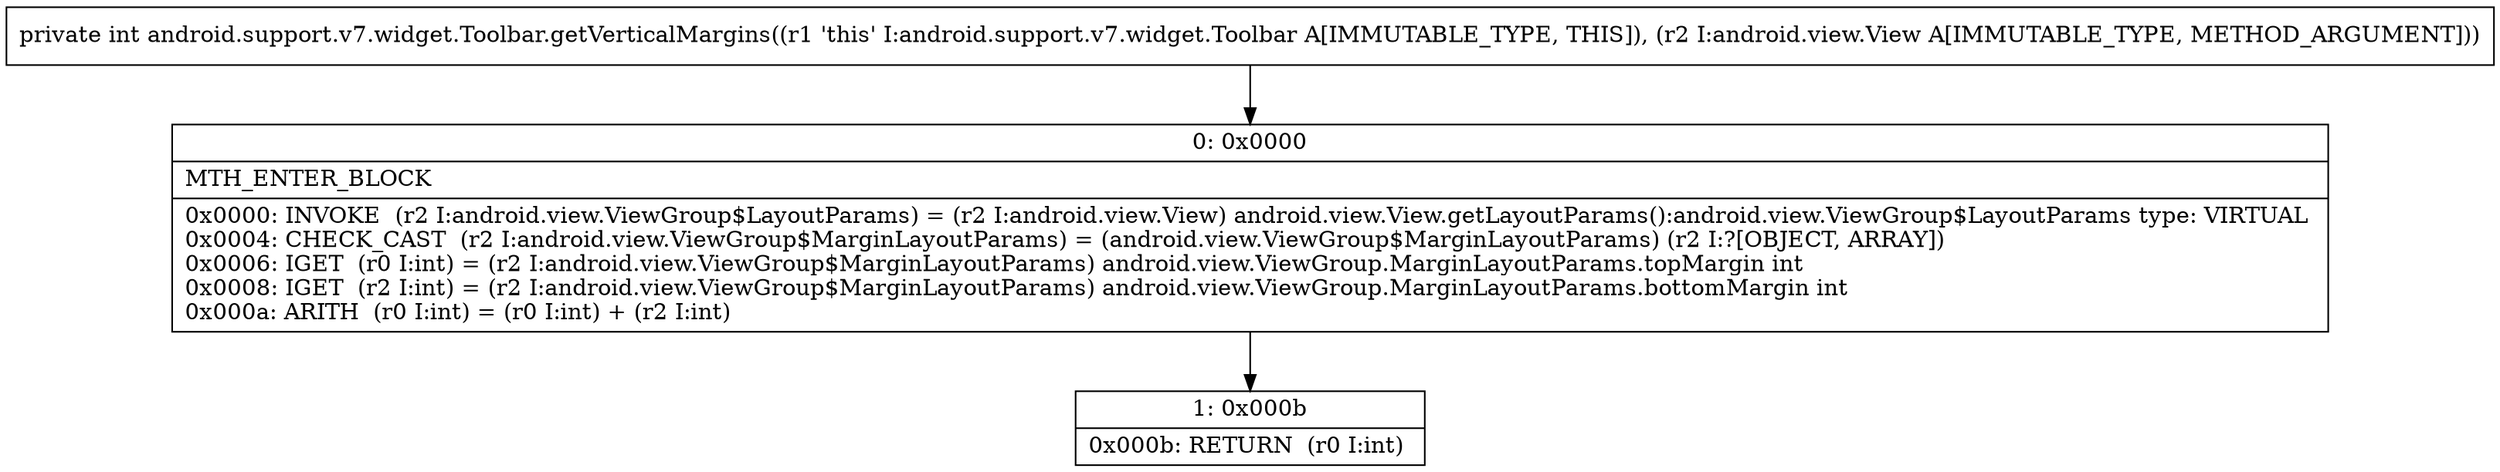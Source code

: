 digraph "CFG forandroid.support.v7.widget.Toolbar.getVerticalMargins(Landroid\/view\/View;)I" {
Node_0 [shape=record,label="{0\:\ 0x0000|MTH_ENTER_BLOCK\l|0x0000: INVOKE  (r2 I:android.view.ViewGroup$LayoutParams) = (r2 I:android.view.View) android.view.View.getLayoutParams():android.view.ViewGroup$LayoutParams type: VIRTUAL \l0x0004: CHECK_CAST  (r2 I:android.view.ViewGroup$MarginLayoutParams) = (android.view.ViewGroup$MarginLayoutParams) (r2 I:?[OBJECT, ARRAY]) \l0x0006: IGET  (r0 I:int) = (r2 I:android.view.ViewGroup$MarginLayoutParams) android.view.ViewGroup.MarginLayoutParams.topMargin int \l0x0008: IGET  (r2 I:int) = (r2 I:android.view.ViewGroup$MarginLayoutParams) android.view.ViewGroup.MarginLayoutParams.bottomMargin int \l0x000a: ARITH  (r0 I:int) = (r0 I:int) + (r2 I:int) \l}"];
Node_1 [shape=record,label="{1\:\ 0x000b|0x000b: RETURN  (r0 I:int) \l}"];
MethodNode[shape=record,label="{private int android.support.v7.widget.Toolbar.getVerticalMargins((r1 'this' I:android.support.v7.widget.Toolbar A[IMMUTABLE_TYPE, THIS]), (r2 I:android.view.View A[IMMUTABLE_TYPE, METHOD_ARGUMENT])) }"];
MethodNode -> Node_0;
Node_0 -> Node_1;
}

